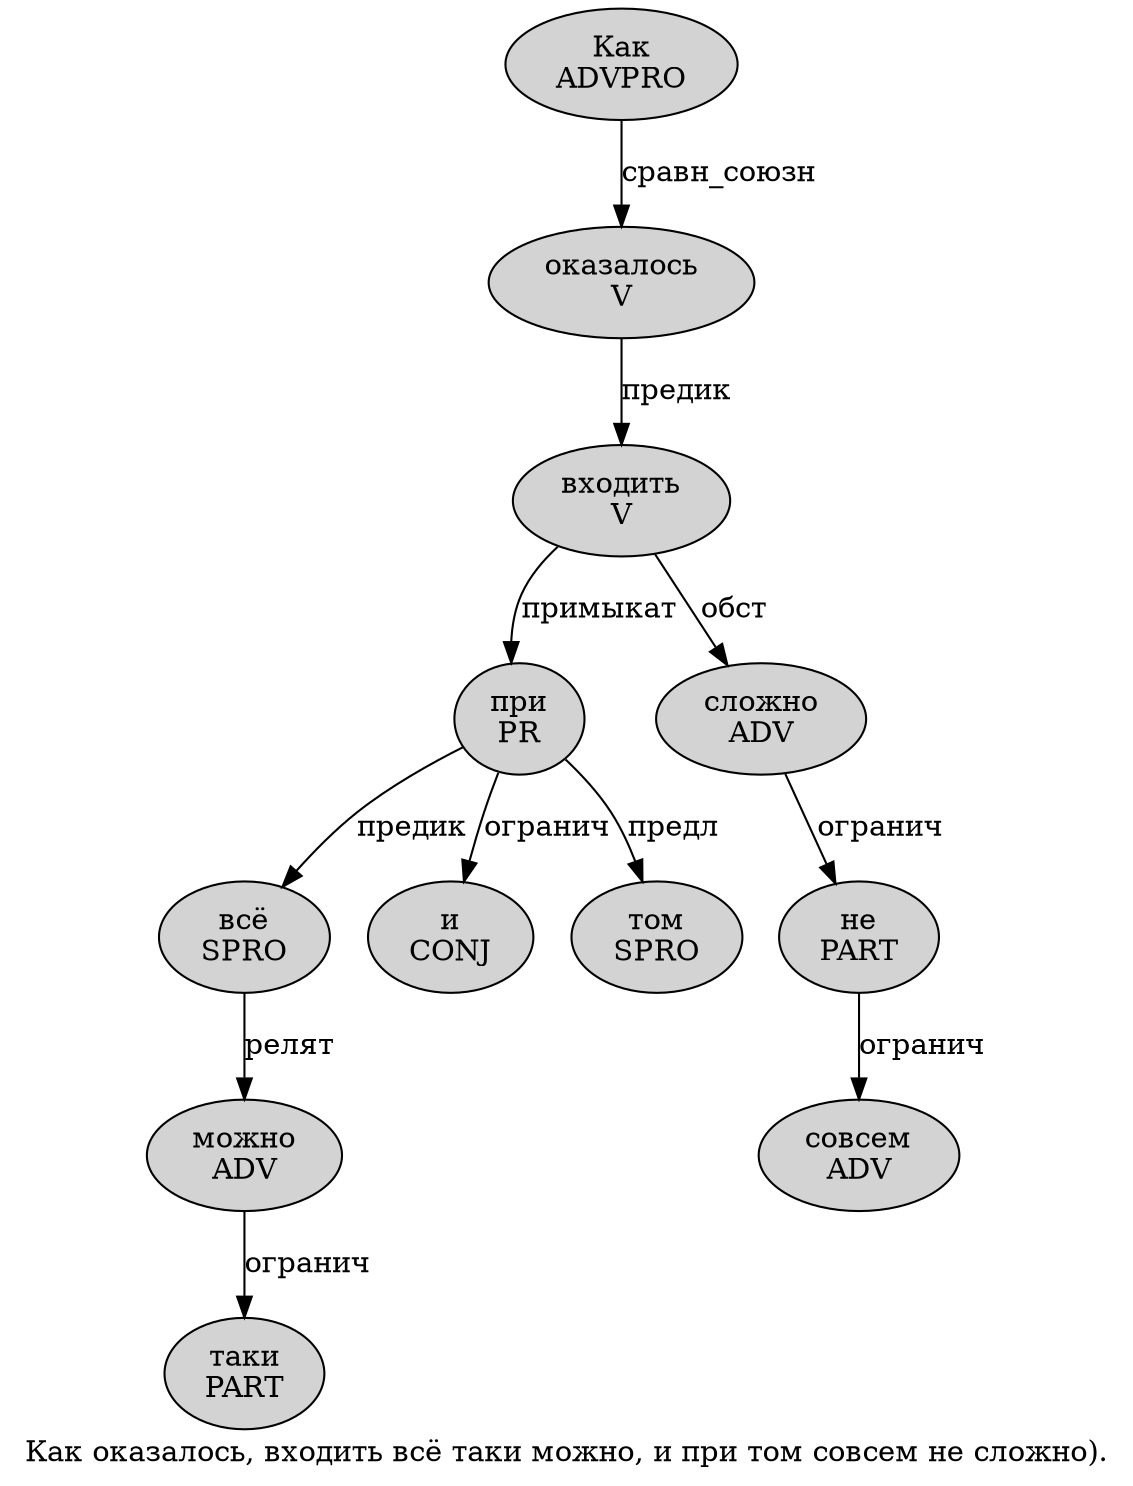 digraph SENTENCE_4775 {
	graph [label="Как оказалось, входить всё таки можно, и при том совсем не сложно)."]
	node [style=filled]
		0 [label="Как
ADVPRO" color="" fillcolor=lightgray penwidth=1 shape=ellipse]
		1 [label="оказалось
V" color="" fillcolor=lightgray penwidth=1 shape=ellipse]
		3 [label="входить
V" color="" fillcolor=lightgray penwidth=1 shape=ellipse]
		4 [label="всё
SPRO" color="" fillcolor=lightgray penwidth=1 shape=ellipse]
		5 [label="таки
PART" color="" fillcolor=lightgray penwidth=1 shape=ellipse]
		6 [label="можно
ADV" color="" fillcolor=lightgray penwidth=1 shape=ellipse]
		8 [label="и
CONJ" color="" fillcolor=lightgray penwidth=1 shape=ellipse]
		9 [label="при
PR" color="" fillcolor=lightgray penwidth=1 shape=ellipse]
		10 [label="том
SPRO" color="" fillcolor=lightgray penwidth=1 shape=ellipse]
		11 [label="совсем
ADV" color="" fillcolor=lightgray penwidth=1 shape=ellipse]
		12 [label="не
PART" color="" fillcolor=lightgray penwidth=1 shape=ellipse]
		13 [label="сложно
ADV" color="" fillcolor=lightgray penwidth=1 shape=ellipse]
			1 -> 3 [label="предик"]
			13 -> 12 [label="огранич"]
			3 -> 9 [label="примыкат"]
			3 -> 13 [label="обст"]
			12 -> 11 [label="огранич"]
			0 -> 1 [label="сравн_союзн"]
			4 -> 6 [label="релят"]
			9 -> 4 [label="предик"]
			9 -> 8 [label="огранич"]
			9 -> 10 [label="предл"]
			6 -> 5 [label="огранич"]
}